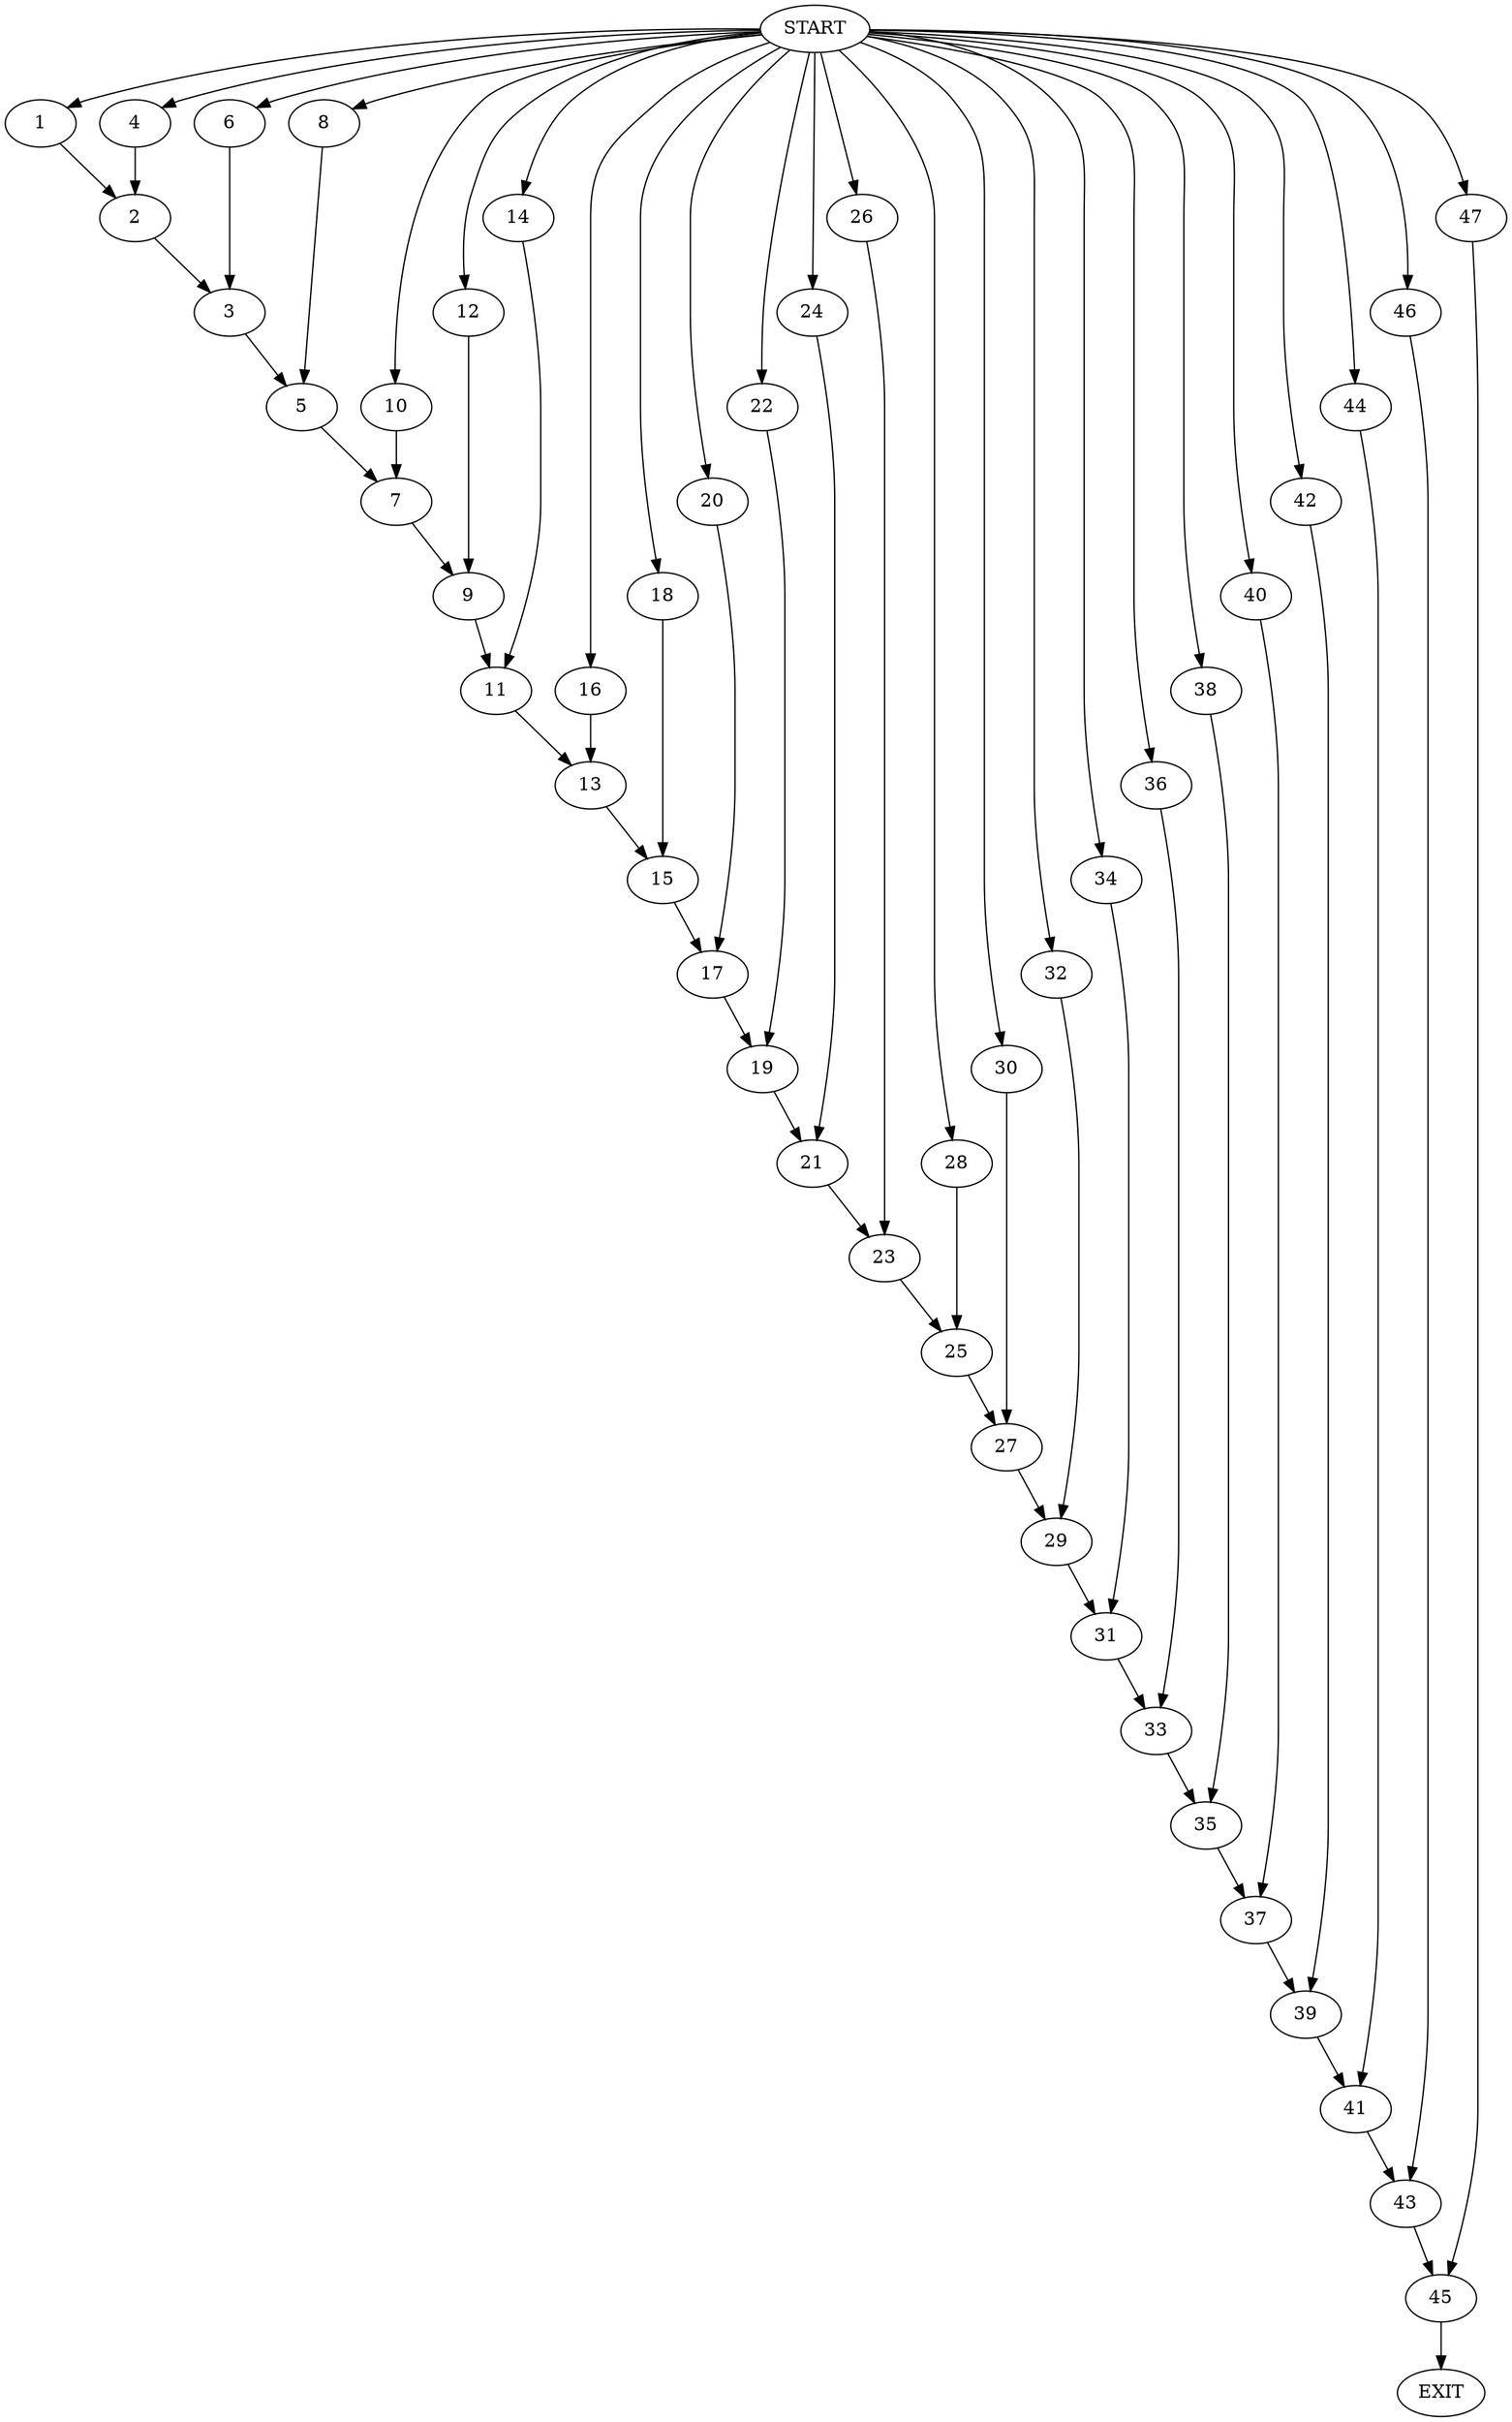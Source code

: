digraph {
0 [label="START"]
48 [label="EXIT"]
0 -> 1
1 -> 2
2 -> 3
0 -> 4
4 -> 2
3 -> 5
0 -> 6
6 -> 3
5 -> 7
0 -> 8
8 -> 5
7 -> 9
0 -> 10
10 -> 7
9 -> 11
0 -> 12
12 -> 9
11 -> 13
0 -> 14
14 -> 11
13 -> 15
0 -> 16
16 -> 13
15 -> 17
0 -> 18
18 -> 15
17 -> 19
0 -> 20
20 -> 17
19 -> 21
0 -> 22
22 -> 19
21 -> 23
0 -> 24
24 -> 21
23 -> 25
0 -> 26
26 -> 23
25 -> 27
0 -> 28
28 -> 25
27 -> 29
0 -> 30
30 -> 27
29 -> 31
0 -> 32
32 -> 29
31 -> 33
0 -> 34
34 -> 31
33 -> 35
0 -> 36
36 -> 33
35 -> 37
0 -> 38
38 -> 35
37 -> 39
0 -> 40
40 -> 37
39 -> 41
0 -> 42
42 -> 39
41 -> 43
0 -> 44
44 -> 41
43 -> 45
0 -> 46
46 -> 43
45 -> 48
0 -> 47
47 -> 45
}
